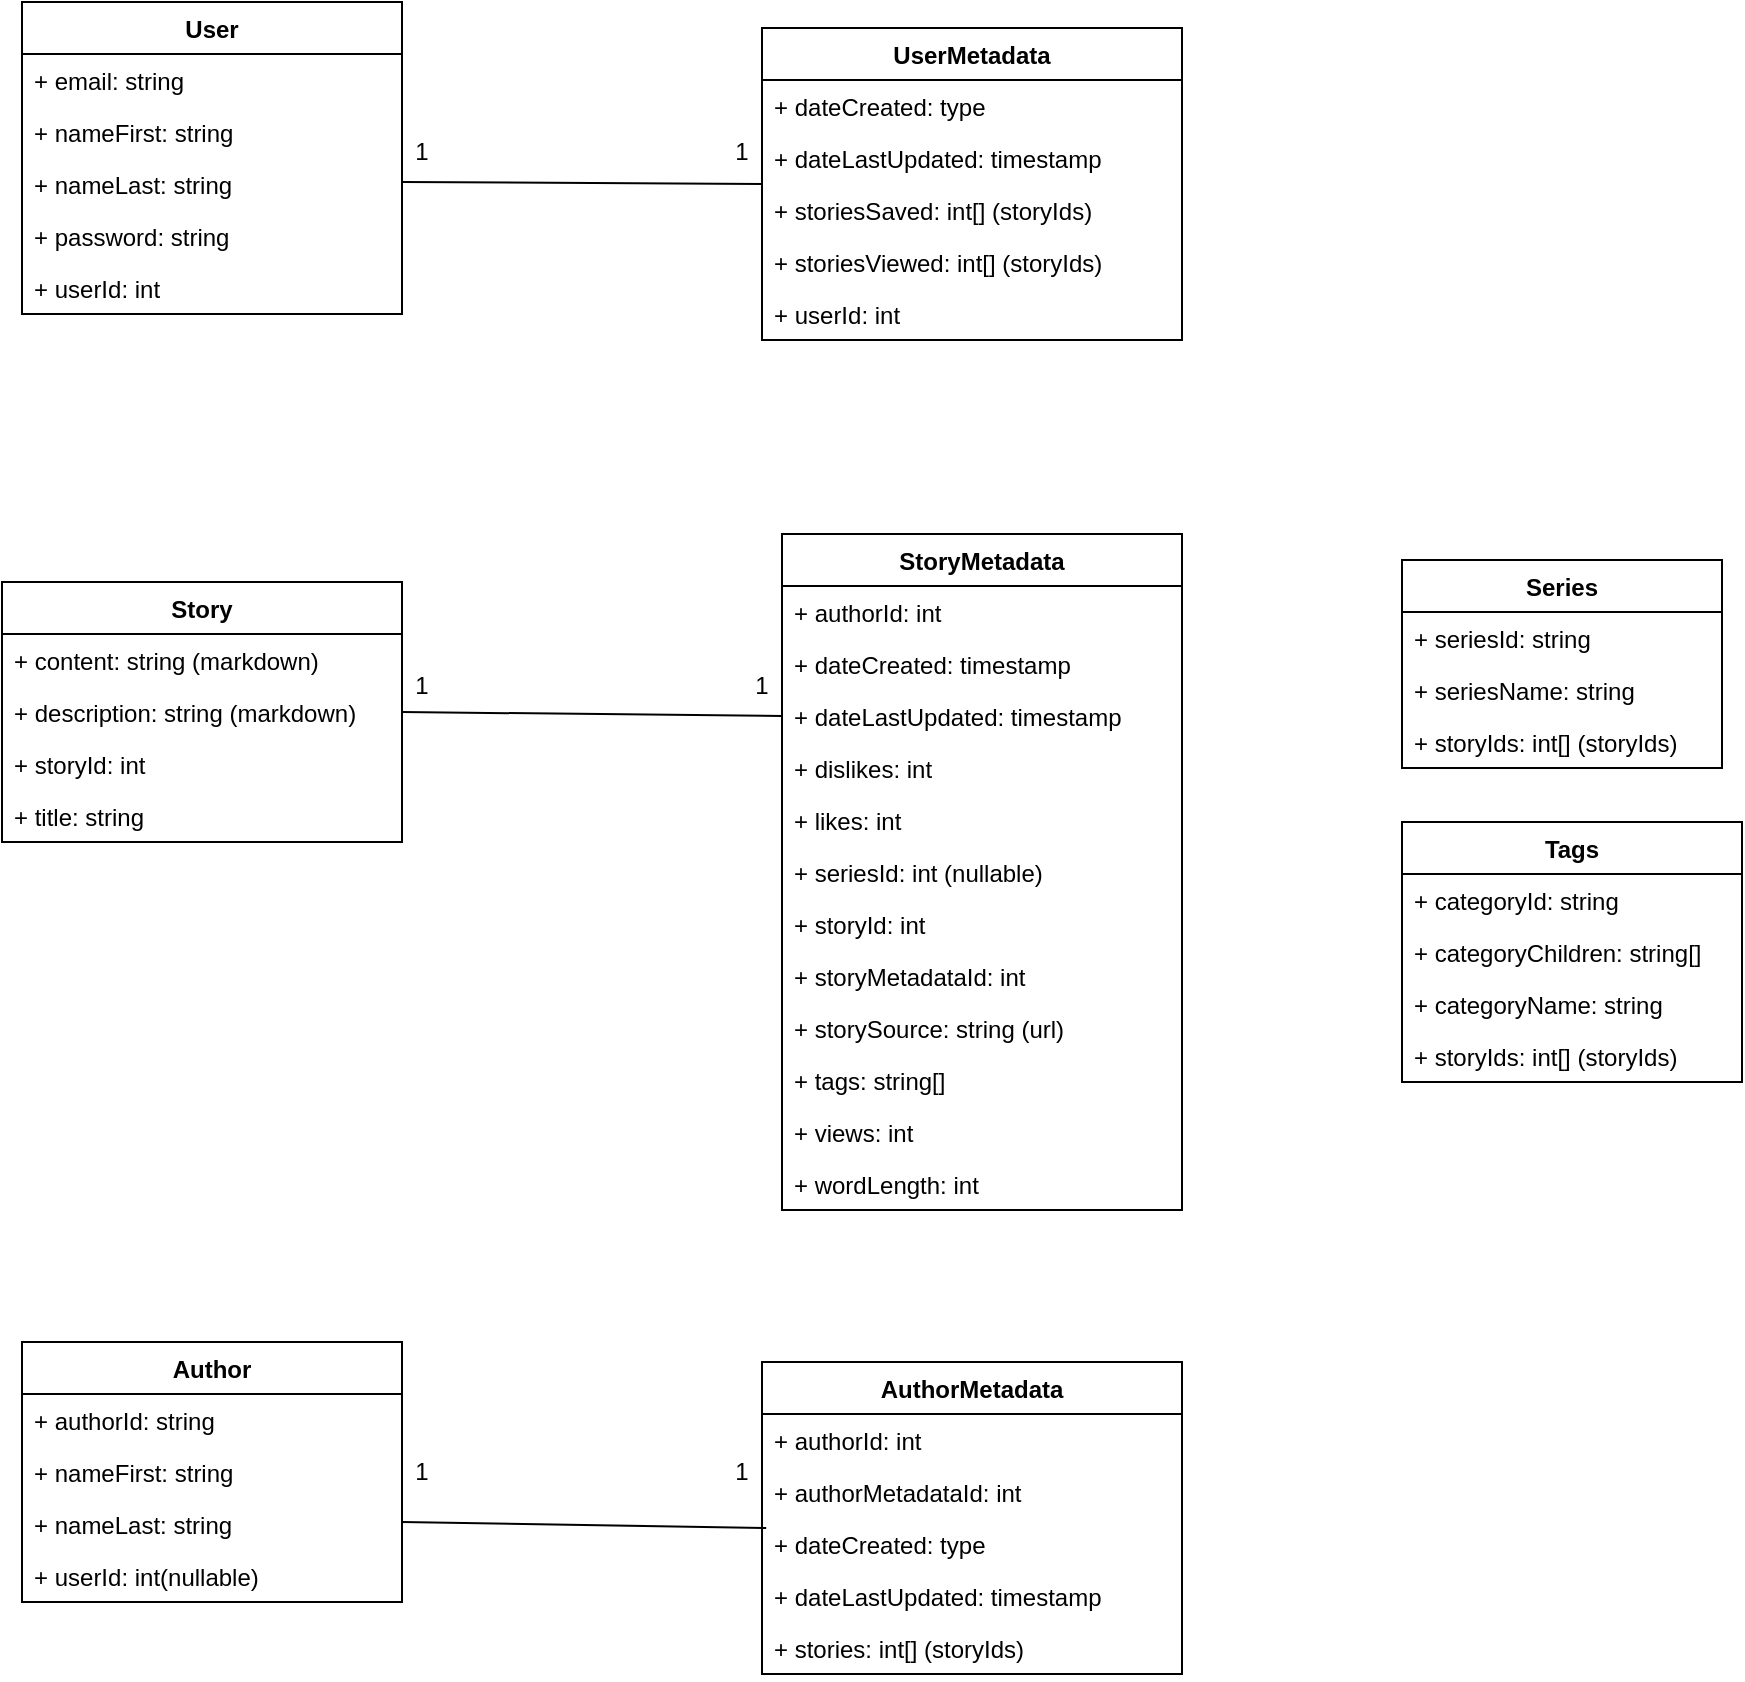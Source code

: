 <mxfile version="15.9.1" type="device"><diagram id="RSeIpTBvFCXhoQu-X3OR" name="Page-1"><mxGraphModel dx="1422" dy="719" grid="1" gridSize="10" guides="1" tooltips="1" connect="1" arrows="1" fold="1" page="1" pageScale="1" pageWidth="850" pageHeight="1100" math="0" shadow="0"><root><mxCell id="0"/><mxCell id="1" parent="0"/><mxCell id="aCW6KxYWrX9YJ0txpwFM-2" value="User" style="swimlane;fontStyle=1;align=center;verticalAlign=top;childLayout=stackLayout;horizontal=1;startSize=26;horizontalStack=0;resizeParent=1;resizeParentMax=0;resizeLast=0;collapsible=1;marginBottom=0;" vertex="1" parent="1"><mxGeometry x="150" y="70" width="190" height="156" as="geometry"/></mxCell><mxCell id="aCW6KxYWrX9YJ0txpwFM-9" value="+ email: string" style="text;strokeColor=none;fillColor=none;align=left;verticalAlign=top;spacingLeft=4;spacingRight=4;overflow=hidden;rotatable=0;points=[[0,0.5],[1,0.5]];portConstraint=eastwest;" vertex="1" parent="aCW6KxYWrX9YJ0txpwFM-2"><mxGeometry y="26" width="190" height="26" as="geometry"/></mxCell><mxCell id="aCW6KxYWrX9YJ0txpwFM-3" value="+ nameFirst: string" style="text;strokeColor=none;fillColor=none;align=left;verticalAlign=top;spacingLeft=4;spacingRight=4;overflow=hidden;rotatable=0;points=[[0,0.5],[1,0.5]];portConstraint=eastwest;" vertex="1" parent="aCW6KxYWrX9YJ0txpwFM-2"><mxGeometry y="52" width="190" height="26" as="geometry"/></mxCell><mxCell id="aCW6KxYWrX9YJ0txpwFM-8" value="+ nameLast: string" style="text;strokeColor=none;fillColor=none;align=left;verticalAlign=top;spacingLeft=4;spacingRight=4;overflow=hidden;rotatable=0;points=[[0,0.5],[1,0.5]];portConstraint=eastwest;" vertex="1" parent="aCW6KxYWrX9YJ0txpwFM-2"><mxGeometry y="78" width="190" height="26" as="geometry"/></mxCell><mxCell id="aCW6KxYWrX9YJ0txpwFM-11" value="+ password: string" style="text;strokeColor=none;fillColor=none;align=left;verticalAlign=top;spacingLeft=4;spacingRight=4;overflow=hidden;rotatable=0;points=[[0,0.5],[1,0.5]];portConstraint=eastwest;" vertex="1" parent="aCW6KxYWrX9YJ0txpwFM-2"><mxGeometry y="104" width="190" height="26" as="geometry"/></mxCell><mxCell id="aCW6KxYWrX9YJ0txpwFM-33" value="+ userId: int" style="text;strokeColor=none;fillColor=none;align=left;verticalAlign=top;spacingLeft=4;spacingRight=4;overflow=hidden;rotatable=0;points=[[0,0.5],[1,0.5]];portConstraint=eastwest;" vertex="1" parent="aCW6KxYWrX9YJ0txpwFM-2"><mxGeometry y="130" width="190" height="26" as="geometry"/></mxCell><mxCell id="aCW6KxYWrX9YJ0txpwFM-4" value="" style="line;strokeWidth=1;fillColor=none;align=left;verticalAlign=middle;spacingTop=-1;spacingLeft=3;spacingRight=3;rotatable=0;labelPosition=right;points=[];portConstraint=eastwest;" vertex="1" parent="aCW6KxYWrX9YJ0txpwFM-2"><mxGeometry y="156" width="190" as="geometry"/></mxCell><mxCell id="aCW6KxYWrX9YJ0txpwFM-19" value="UserMetadata" style="swimlane;fontStyle=1;align=center;verticalAlign=top;childLayout=stackLayout;horizontal=1;startSize=26;horizontalStack=0;resizeParent=1;resizeParentMax=0;resizeLast=0;collapsible=1;marginBottom=0;" vertex="1" parent="1"><mxGeometry x="520" y="83" width="210" height="156" as="geometry"/></mxCell><mxCell id="aCW6KxYWrX9YJ0txpwFM-20" value="+ dateCreated: type" style="text;strokeColor=none;fillColor=none;align=left;verticalAlign=top;spacingLeft=4;spacingRight=4;overflow=hidden;rotatable=0;points=[[0,0.5],[1,0.5]];portConstraint=eastwest;" vertex="1" parent="aCW6KxYWrX9YJ0txpwFM-19"><mxGeometry y="26" width="210" height="26" as="geometry"/></mxCell><mxCell id="aCW6KxYWrX9YJ0txpwFM-24" value="+ dateLastUpdated: timestamp" style="text;strokeColor=none;fillColor=none;align=left;verticalAlign=top;spacingLeft=4;spacingRight=4;overflow=hidden;rotatable=0;points=[[0,0.5],[1,0.5]];portConstraint=eastwest;" vertex="1" parent="aCW6KxYWrX9YJ0txpwFM-19"><mxGeometry y="52" width="210" height="26" as="geometry"/></mxCell><mxCell id="aCW6KxYWrX9YJ0txpwFM-64" value="+ storiesSaved: int[] (storyIds)" style="text;strokeColor=none;fillColor=none;align=left;verticalAlign=top;spacingLeft=4;spacingRight=4;overflow=hidden;rotatable=0;points=[[0,0.5],[1,0.5]];portConstraint=eastwest;" vertex="1" parent="aCW6KxYWrX9YJ0txpwFM-19"><mxGeometry y="78" width="210" height="26" as="geometry"/></mxCell><mxCell id="aCW6KxYWrX9YJ0txpwFM-115" value="+ storiesViewed: int[] (storyIds)" style="text;strokeColor=none;fillColor=none;align=left;verticalAlign=top;spacingLeft=4;spacingRight=4;overflow=hidden;rotatable=0;points=[[0,0.5],[1,0.5]];portConstraint=eastwest;" vertex="1" parent="aCW6KxYWrX9YJ0txpwFM-19"><mxGeometry y="104" width="210" height="26" as="geometry"/></mxCell><mxCell id="aCW6KxYWrX9YJ0txpwFM-69" value="+ userId: int" style="text;strokeColor=none;fillColor=none;align=left;verticalAlign=top;spacingLeft=4;spacingRight=4;overflow=hidden;rotatable=0;points=[[0,0.5],[1,0.5]];portConstraint=eastwest;" vertex="1" parent="aCW6KxYWrX9YJ0txpwFM-19"><mxGeometry y="130" width="210" height="26" as="geometry"/></mxCell><mxCell id="aCW6KxYWrX9YJ0txpwFM-28" value="Story" style="swimlane;fontStyle=1;childLayout=stackLayout;horizontal=1;startSize=26;fillColor=none;horizontalStack=0;resizeParent=1;resizeParentMax=0;resizeLast=0;collapsible=1;marginBottom=0;" vertex="1" parent="1"><mxGeometry x="140" y="360" width="200" height="130" as="geometry"/></mxCell><mxCell id="aCW6KxYWrX9YJ0txpwFM-31" value="+ content: string (markdown)" style="text;strokeColor=none;fillColor=none;align=left;verticalAlign=top;spacingLeft=4;spacingRight=4;overflow=hidden;rotatable=0;points=[[0,0.5],[1,0.5]];portConstraint=eastwest;" vertex="1" parent="aCW6KxYWrX9YJ0txpwFM-28"><mxGeometry y="26" width="200" height="26" as="geometry"/></mxCell><mxCell id="aCW6KxYWrX9YJ0txpwFM-30" value="+ description: string (markdown)" style="text;strokeColor=none;fillColor=none;align=left;verticalAlign=top;spacingLeft=4;spacingRight=4;overflow=hidden;rotatable=0;points=[[0,0.5],[1,0.5]];portConstraint=eastwest;" vertex="1" parent="aCW6KxYWrX9YJ0txpwFM-28"><mxGeometry y="52" width="200" height="26" as="geometry"/></mxCell><mxCell id="aCW6KxYWrX9YJ0txpwFM-42" value="+ storyId: int" style="text;strokeColor=none;fillColor=none;align=left;verticalAlign=top;spacingLeft=4;spacingRight=4;overflow=hidden;rotatable=0;points=[[0,0.5],[1,0.5]];portConstraint=eastwest;" vertex="1" parent="aCW6KxYWrX9YJ0txpwFM-28"><mxGeometry y="78" width="200" height="26" as="geometry"/></mxCell><mxCell id="aCW6KxYWrX9YJ0txpwFM-29" value="+ title: string" style="text;strokeColor=none;fillColor=none;align=left;verticalAlign=top;spacingLeft=4;spacingRight=4;overflow=hidden;rotatable=0;points=[[0,0.5],[1,0.5]];portConstraint=eastwest;" vertex="1" parent="aCW6KxYWrX9YJ0txpwFM-28"><mxGeometry y="104" width="200" height="26" as="geometry"/></mxCell><mxCell id="aCW6KxYWrX9YJ0txpwFM-36" value="StoryMetadata" style="swimlane;fontStyle=1;align=center;verticalAlign=top;childLayout=stackLayout;horizontal=1;startSize=26;horizontalStack=0;resizeParent=1;resizeParentMax=0;resizeLast=0;collapsible=1;marginBottom=0;" vertex="1" parent="1"><mxGeometry x="530" y="336" width="200" height="338" as="geometry"/></mxCell><mxCell id="aCW6KxYWrX9YJ0txpwFM-70" value="+ authorId: int" style="text;strokeColor=none;fillColor=none;align=left;verticalAlign=top;spacingLeft=4;spacingRight=4;overflow=hidden;rotatable=0;points=[[0,0.5],[1,0.5]];portConstraint=eastwest;" vertex="1" parent="aCW6KxYWrX9YJ0txpwFM-36"><mxGeometry y="26" width="200" height="26" as="geometry"/></mxCell><mxCell id="aCW6KxYWrX9YJ0txpwFM-37" value="+ dateCreated: timestamp" style="text;strokeColor=none;fillColor=none;align=left;verticalAlign=top;spacingLeft=4;spacingRight=4;overflow=hidden;rotatable=0;points=[[0,0.5],[1,0.5]];portConstraint=eastwest;" vertex="1" parent="aCW6KxYWrX9YJ0txpwFM-36"><mxGeometry y="52" width="200" height="26" as="geometry"/></mxCell><mxCell id="aCW6KxYWrX9YJ0txpwFM-40" value="+ dateLastUpdated: timestamp" style="text;strokeColor=none;fillColor=none;align=left;verticalAlign=top;spacingLeft=4;spacingRight=4;overflow=hidden;rotatable=0;points=[[0,0.5],[1,0.5]];portConstraint=eastwest;" vertex="1" parent="aCW6KxYWrX9YJ0txpwFM-36"><mxGeometry y="78" width="200" height="26" as="geometry"/></mxCell><mxCell id="aCW6KxYWrX9YJ0txpwFM-123" value="+ dislikes: int" style="text;strokeColor=none;fillColor=none;align=left;verticalAlign=top;spacingLeft=4;spacingRight=4;overflow=hidden;rotatable=0;points=[[0,0.5],[1,0.5]];portConstraint=eastwest;" vertex="1" parent="aCW6KxYWrX9YJ0txpwFM-36"><mxGeometry y="104" width="200" height="26" as="geometry"/></mxCell><mxCell id="aCW6KxYWrX9YJ0txpwFM-122" value="+ likes: int" style="text;strokeColor=none;fillColor=none;align=left;verticalAlign=top;spacingLeft=4;spacingRight=4;overflow=hidden;rotatable=0;points=[[0,0.5],[1,0.5]];portConstraint=eastwest;" vertex="1" parent="aCW6KxYWrX9YJ0txpwFM-36"><mxGeometry y="130" width="200" height="26" as="geometry"/></mxCell><mxCell id="aCW6KxYWrX9YJ0txpwFM-90" value="+ seriesId: int (nullable)" style="text;strokeColor=none;fillColor=none;align=left;verticalAlign=top;spacingLeft=4;spacingRight=4;overflow=hidden;rotatable=0;points=[[0,0.5],[1,0.5]];portConstraint=eastwest;" vertex="1" parent="aCW6KxYWrX9YJ0txpwFM-36"><mxGeometry y="156" width="200" height="26" as="geometry"/></mxCell><mxCell id="aCW6KxYWrX9YJ0txpwFM-43" value="+ storyId: int" style="text;strokeColor=none;fillColor=none;align=left;verticalAlign=top;spacingLeft=4;spacingRight=4;overflow=hidden;rotatable=0;points=[[0,0.5],[1,0.5]];portConstraint=eastwest;" vertex="1" parent="aCW6KxYWrX9YJ0txpwFM-36"><mxGeometry y="182" width="200" height="26" as="geometry"/></mxCell><mxCell id="aCW6KxYWrX9YJ0txpwFM-87" value="+ storyMetadataId: int" style="text;strokeColor=none;fillColor=none;align=left;verticalAlign=top;spacingLeft=4;spacingRight=4;overflow=hidden;rotatable=0;points=[[0,0.5],[1,0.5]];portConstraint=eastwest;" vertex="1" parent="aCW6KxYWrX9YJ0txpwFM-36"><mxGeometry y="208" width="200" height="26" as="geometry"/></mxCell><mxCell id="aCW6KxYWrX9YJ0txpwFM-47" value="+ storySource: string (url)" style="text;strokeColor=none;fillColor=none;align=left;verticalAlign=top;spacingLeft=4;spacingRight=4;overflow=hidden;rotatable=0;points=[[0,0.5],[1,0.5]];portConstraint=eastwest;" vertex="1" parent="aCW6KxYWrX9YJ0txpwFM-36"><mxGeometry y="234" width="200" height="26" as="geometry"/></mxCell><mxCell id="aCW6KxYWrX9YJ0txpwFM-46" value="+ tags: string[]" style="text;strokeColor=none;fillColor=none;align=left;verticalAlign=top;spacingLeft=4;spacingRight=4;overflow=hidden;rotatable=0;points=[[0,0.5],[1,0.5]];portConstraint=eastwest;" vertex="1" parent="aCW6KxYWrX9YJ0txpwFM-36"><mxGeometry y="260" width="200" height="26" as="geometry"/></mxCell><mxCell id="aCW6KxYWrX9YJ0txpwFM-44" value="+ views: int" style="text;strokeColor=none;fillColor=none;align=left;verticalAlign=top;spacingLeft=4;spacingRight=4;overflow=hidden;rotatable=0;points=[[0,0.5],[1,0.5]];portConstraint=eastwest;" vertex="1" parent="aCW6KxYWrX9YJ0txpwFM-36"><mxGeometry y="286" width="200" height="26" as="geometry"/></mxCell><mxCell id="aCW6KxYWrX9YJ0txpwFM-121" value="+ wordLength: int" style="text;strokeColor=none;fillColor=none;align=left;verticalAlign=top;spacingLeft=4;spacingRight=4;overflow=hidden;rotatable=0;points=[[0,0.5],[1,0.5]];portConstraint=eastwest;" vertex="1" parent="aCW6KxYWrX9YJ0txpwFM-36"><mxGeometry y="312" width="200" height="26" as="geometry"/></mxCell><mxCell id="aCW6KxYWrX9YJ0txpwFM-48" value="" style="endArrow=none;html=1;rounded=0;entryX=0;entryY=0.5;entryDx=0;entryDy=0;exitX=1;exitY=0.5;exitDx=0;exitDy=0;" edge="1" parent="1" source="aCW6KxYWrX9YJ0txpwFM-28"><mxGeometry width="50" height="50" relative="1" as="geometry"><mxPoint x="370" y="430" as="sourcePoint"/><mxPoint x="530" y="427" as="targetPoint"/></mxGeometry></mxCell><mxCell id="aCW6KxYWrX9YJ0txpwFM-49" value="1" style="text;html=1;strokeColor=none;fillColor=none;align=center;verticalAlign=middle;whiteSpace=wrap;rounded=0;" vertex="1" parent="1"><mxGeometry x="340" y="397" width="20" height="30" as="geometry"/></mxCell><mxCell id="aCW6KxYWrX9YJ0txpwFM-50" value="1" style="text;html=1;strokeColor=none;fillColor=none;align=center;verticalAlign=middle;whiteSpace=wrap;rounded=0;" vertex="1" parent="1"><mxGeometry x="510" y="397" width="20" height="30" as="geometry"/></mxCell><mxCell id="aCW6KxYWrX9YJ0txpwFM-52" value="" style="endArrow=none;html=1;rounded=0;exitX=0;exitY=1;exitDx=0;exitDy=0;" edge="1" parent="1" source="aCW6KxYWrX9YJ0txpwFM-54"><mxGeometry width="50" height="50" relative="1" as="geometry"><mxPoint x="360" y="150" as="sourcePoint"/><mxPoint x="520" y="161" as="targetPoint"/></mxGeometry></mxCell><mxCell id="aCW6KxYWrX9YJ0txpwFM-54" value="1" style="text;html=1;strokeColor=none;fillColor=none;align=center;verticalAlign=middle;whiteSpace=wrap;rounded=0;" vertex="1" parent="1"><mxGeometry x="340" y="130" width="20" height="30" as="geometry"/></mxCell><mxCell id="aCW6KxYWrX9YJ0txpwFM-55" value="1" style="text;html=1;strokeColor=none;fillColor=none;align=center;verticalAlign=middle;whiteSpace=wrap;rounded=0;" vertex="1" parent="1"><mxGeometry x="500" y="130" width="20" height="30" as="geometry"/></mxCell><mxCell id="aCW6KxYWrX9YJ0txpwFM-71" value="Author" style="swimlane;fontStyle=1;align=center;verticalAlign=top;childLayout=stackLayout;horizontal=1;startSize=26;horizontalStack=0;resizeParent=1;resizeParentMax=0;resizeLast=0;collapsible=1;marginBottom=0;" vertex="1" parent="1"><mxGeometry x="150" y="740" width="190" height="130" as="geometry"/></mxCell><mxCell id="aCW6KxYWrX9YJ0txpwFM-86" value="+ authorId: string" style="text;strokeColor=none;fillColor=none;align=left;verticalAlign=top;spacingLeft=4;spacingRight=4;overflow=hidden;rotatable=0;points=[[0,0.5],[1,0.5]];portConstraint=eastwest;" vertex="1" parent="aCW6KxYWrX9YJ0txpwFM-71"><mxGeometry y="26" width="190" height="26" as="geometry"/></mxCell><mxCell id="aCW6KxYWrX9YJ0txpwFM-73" value="+ nameFirst: string" style="text;strokeColor=none;fillColor=none;align=left;verticalAlign=top;spacingLeft=4;spacingRight=4;overflow=hidden;rotatable=0;points=[[0,0.5],[1,0.5]];portConstraint=eastwest;" vertex="1" parent="aCW6KxYWrX9YJ0txpwFM-71"><mxGeometry y="52" width="190" height="26" as="geometry"/></mxCell><mxCell id="aCW6KxYWrX9YJ0txpwFM-74" value="+ nameLast: string" style="text;strokeColor=none;fillColor=none;align=left;verticalAlign=top;spacingLeft=4;spacingRight=4;overflow=hidden;rotatable=0;points=[[0,0.5],[1,0.5]];portConstraint=eastwest;" vertex="1" parent="aCW6KxYWrX9YJ0txpwFM-71"><mxGeometry y="78" width="190" height="26" as="geometry"/></mxCell><mxCell id="aCW6KxYWrX9YJ0txpwFM-76" value="+ userId: int(nullable)" style="text;strokeColor=none;fillColor=none;align=left;verticalAlign=top;spacingLeft=4;spacingRight=4;overflow=hidden;rotatable=0;points=[[0,0.5],[1,0.5]];portConstraint=eastwest;" vertex="1" parent="aCW6KxYWrX9YJ0txpwFM-71"><mxGeometry y="104" width="190" height="26" as="geometry"/></mxCell><mxCell id="aCW6KxYWrX9YJ0txpwFM-77" value="" style="line;strokeWidth=1;fillColor=none;align=left;verticalAlign=middle;spacingTop=-1;spacingLeft=3;spacingRight=3;rotatable=0;labelPosition=right;points=[];portConstraint=eastwest;" vertex="1" parent="aCW6KxYWrX9YJ0txpwFM-71"><mxGeometry y="130" width="190" as="geometry"/></mxCell><mxCell id="aCW6KxYWrX9YJ0txpwFM-79" value="AuthorMetadata" style="swimlane;fontStyle=1;align=center;verticalAlign=top;childLayout=stackLayout;horizontal=1;startSize=26;horizontalStack=0;resizeParent=1;resizeParentMax=0;resizeLast=0;collapsible=1;marginBottom=0;" vertex="1" parent="1"><mxGeometry x="520" y="750" width="210" height="156" as="geometry"/></mxCell><mxCell id="aCW6KxYWrX9YJ0txpwFM-82" value="+ authorId: int" style="text;strokeColor=none;fillColor=none;align=left;verticalAlign=top;spacingLeft=4;spacingRight=4;overflow=hidden;rotatable=0;points=[[0,0.5],[1,0.5]];portConstraint=eastwest;" vertex="1" parent="aCW6KxYWrX9YJ0txpwFM-79"><mxGeometry y="26" width="210" height="26" as="geometry"/></mxCell><mxCell id="aCW6KxYWrX9YJ0txpwFM-89" value="+ authorMetadataId: int" style="text;strokeColor=none;fillColor=none;align=left;verticalAlign=top;spacingLeft=4;spacingRight=4;overflow=hidden;rotatable=0;points=[[0,0.5],[1,0.5]];portConstraint=eastwest;" vertex="1" parent="aCW6KxYWrX9YJ0txpwFM-79"><mxGeometry y="52" width="210" height="26" as="geometry"/></mxCell><mxCell id="aCW6KxYWrX9YJ0txpwFM-80" value="+ dateCreated: type" style="text;strokeColor=none;fillColor=none;align=left;verticalAlign=top;spacingLeft=4;spacingRight=4;overflow=hidden;rotatable=0;points=[[0,0.5],[1,0.5]];portConstraint=eastwest;" vertex="1" parent="aCW6KxYWrX9YJ0txpwFM-79"><mxGeometry y="78" width="210" height="26" as="geometry"/></mxCell><mxCell id="aCW6KxYWrX9YJ0txpwFM-81" value="+ dateLastUpdated: timestamp" style="text;strokeColor=none;fillColor=none;align=left;verticalAlign=top;spacingLeft=4;spacingRight=4;overflow=hidden;rotatable=0;points=[[0,0.5],[1,0.5]];portConstraint=eastwest;" vertex="1" parent="aCW6KxYWrX9YJ0txpwFM-79"><mxGeometry y="104" width="210" height="26" as="geometry"/></mxCell><mxCell id="aCW6KxYWrX9YJ0txpwFM-88" value="+ stories: int[] (storyIds)" style="text;strokeColor=none;fillColor=none;align=left;verticalAlign=top;spacingLeft=4;spacingRight=4;overflow=hidden;rotatable=0;points=[[0,0.5],[1,0.5]];portConstraint=eastwest;" vertex="1" parent="aCW6KxYWrX9YJ0txpwFM-79"><mxGeometry y="130" width="210" height="26" as="geometry"/></mxCell><mxCell id="aCW6KxYWrX9YJ0txpwFM-83" value="" style="endArrow=none;html=1;rounded=0;entryX=0.01;entryY=0.192;entryDx=0;entryDy=0;entryPerimeter=0;" edge="1" parent="1" target="aCW6KxYWrX9YJ0txpwFM-80"><mxGeometry width="50" height="50" relative="1" as="geometry"><mxPoint x="340" y="830" as="sourcePoint"/><mxPoint x="520" y="821" as="targetPoint"/></mxGeometry></mxCell><mxCell id="aCW6KxYWrX9YJ0txpwFM-84" value="1" style="text;html=1;strokeColor=none;fillColor=none;align=center;verticalAlign=middle;whiteSpace=wrap;rounded=0;" vertex="1" parent="1"><mxGeometry x="340" y="790" width="20" height="30" as="geometry"/></mxCell><mxCell id="aCW6KxYWrX9YJ0txpwFM-85" value="1" style="text;html=1;strokeColor=none;fillColor=none;align=center;verticalAlign=middle;whiteSpace=wrap;rounded=0;" vertex="1" parent="1"><mxGeometry x="500" y="790" width="20" height="30" as="geometry"/></mxCell><mxCell id="aCW6KxYWrX9YJ0txpwFM-110" value="Series" style="swimlane;fontStyle=1;childLayout=stackLayout;horizontal=1;startSize=26;fillColor=none;horizontalStack=0;resizeParent=1;resizeParentMax=0;resizeLast=0;collapsible=1;marginBottom=0;" vertex="1" parent="1"><mxGeometry x="840" y="349" width="160" height="104" as="geometry"/></mxCell><mxCell id="aCW6KxYWrX9YJ0txpwFM-114" value="+ seriesId: string" style="text;strokeColor=none;fillColor=none;align=left;verticalAlign=top;spacingLeft=4;spacingRight=4;overflow=hidden;rotatable=0;points=[[0,0.5],[1,0.5]];portConstraint=eastwest;" vertex="1" parent="aCW6KxYWrX9YJ0txpwFM-110"><mxGeometry y="26" width="160" height="26" as="geometry"/></mxCell><mxCell id="aCW6KxYWrX9YJ0txpwFM-111" value="+ seriesName: string" style="text;strokeColor=none;fillColor=none;align=left;verticalAlign=top;spacingLeft=4;spacingRight=4;overflow=hidden;rotatable=0;points=[[0,0.5],[1,0.5]];portConstraint=eastwest;" vertex="1" parent="aCW6KxYWrX9YJ0txpwFM-110"><mxGeometry y="52" width="160" height="26" as="geometry"/></mxCell><mxCell id="aCW6KxYWrX9YJ0txpwFM-112" value="+ storyIds: int[] (storyIds)" style="text;strokeColor=none;fillColor=none;align=left;verticalAlign=top;spacingLeft=4;spacingRight=4;overflow=hidden;rotatable=0;points=[[0,0.5],[1,0.5]];portConstraint=eastwest;" vertex="1" parent="aCW6KxYWrX9YJ0txpwFM-110"><mxGeometry y="78" width="160" height="26" as="geometry"/></mxCell><mxCell id="aCW6KxYWrX9YJ0txpwFM-116" value="Tags" style="swimlane;fontStyle=1;childLayout=stackLayout;horizontal=1;startSize=26;fillColor=none;horizontalStack=0;resizeParent=1;resizeParentMax=0;resizeLast=0;collapsible=1;marginBottom=0;" vertex="1" parent="1"><mxGeometry x="840" y="480" width="170" height="130" as="geometry"/></mxCell><mxCell id="aCW6KxYWrX9YJ0txpwFM-117" value="+ categoryId: string" style="text;strokeColor=none;fillColor=none;align=left;verticalAlign=top;spacingLeft=4;spacingRight=4;overflow=hidden;rotatable=0;points=[[0,0.5],[1,0.5]];portConstraint=eastwest;" vertex="1" parent="aCW6KxYWrX9YJ0txpwFM-116"><mxGeometry y="26" width="170" height="26" as="geometry"/></mxCell><mxCell id="aCW6KxYWrX9YJ0txpwFM-120" value="+ categoryChildren: string[]" style="text;strokeColor=none;fillColor=none;align=left;verticalAlign=top;spacingLeft=4;spacingRight=4;overflow=hidden;rotatable=0;points=[[0,0.5],[1,0.5]];portConstraint=eastwest;" vertex="1" parent="aCW6KxYWrX9YJ0txpwFM-116"><mxGeometry y="52" width="170" height="26" as="geometry"/></mxCell><mxCell id="aCW6KxYWrX9YJ0txpwFM-118" value="+ categoryName: string" style="text;strokeColor=none;fillColor=none;align=left;verticalAlign=top;spacingLeft=4;spacingRight=4;overflow=hidden;rotatable=0;points=[[0,0.5],[1,0.5]];portConstraint=eastwest;" vertex="1" parent="aCW6KxYWrX9YJ0txpwFM-116"><mxGeometry y="78" width="170" height="26" as="geometry"/></mxCell><mxCell id="aCW6KxYWrX9YJ0txpwFM-119" value="+ storyIds: int[] (storyIds)" style="text;strokeColor=none;fillColor=none;align=left;verticalAlign=top;spacingLeft=4;spacingRight=4;overflow=hidden;rotatable=0;points=[[0,0.5],[1,0.5]];portConstraint=eastwest;" vertex="1" parent="aCW6KxYWrX9YJ0txpwFM-116"><mxGeometry y="104" width="170" height="26" as="geometry"/></mxCell></root></mxGraphModel></diagram></mxfile>